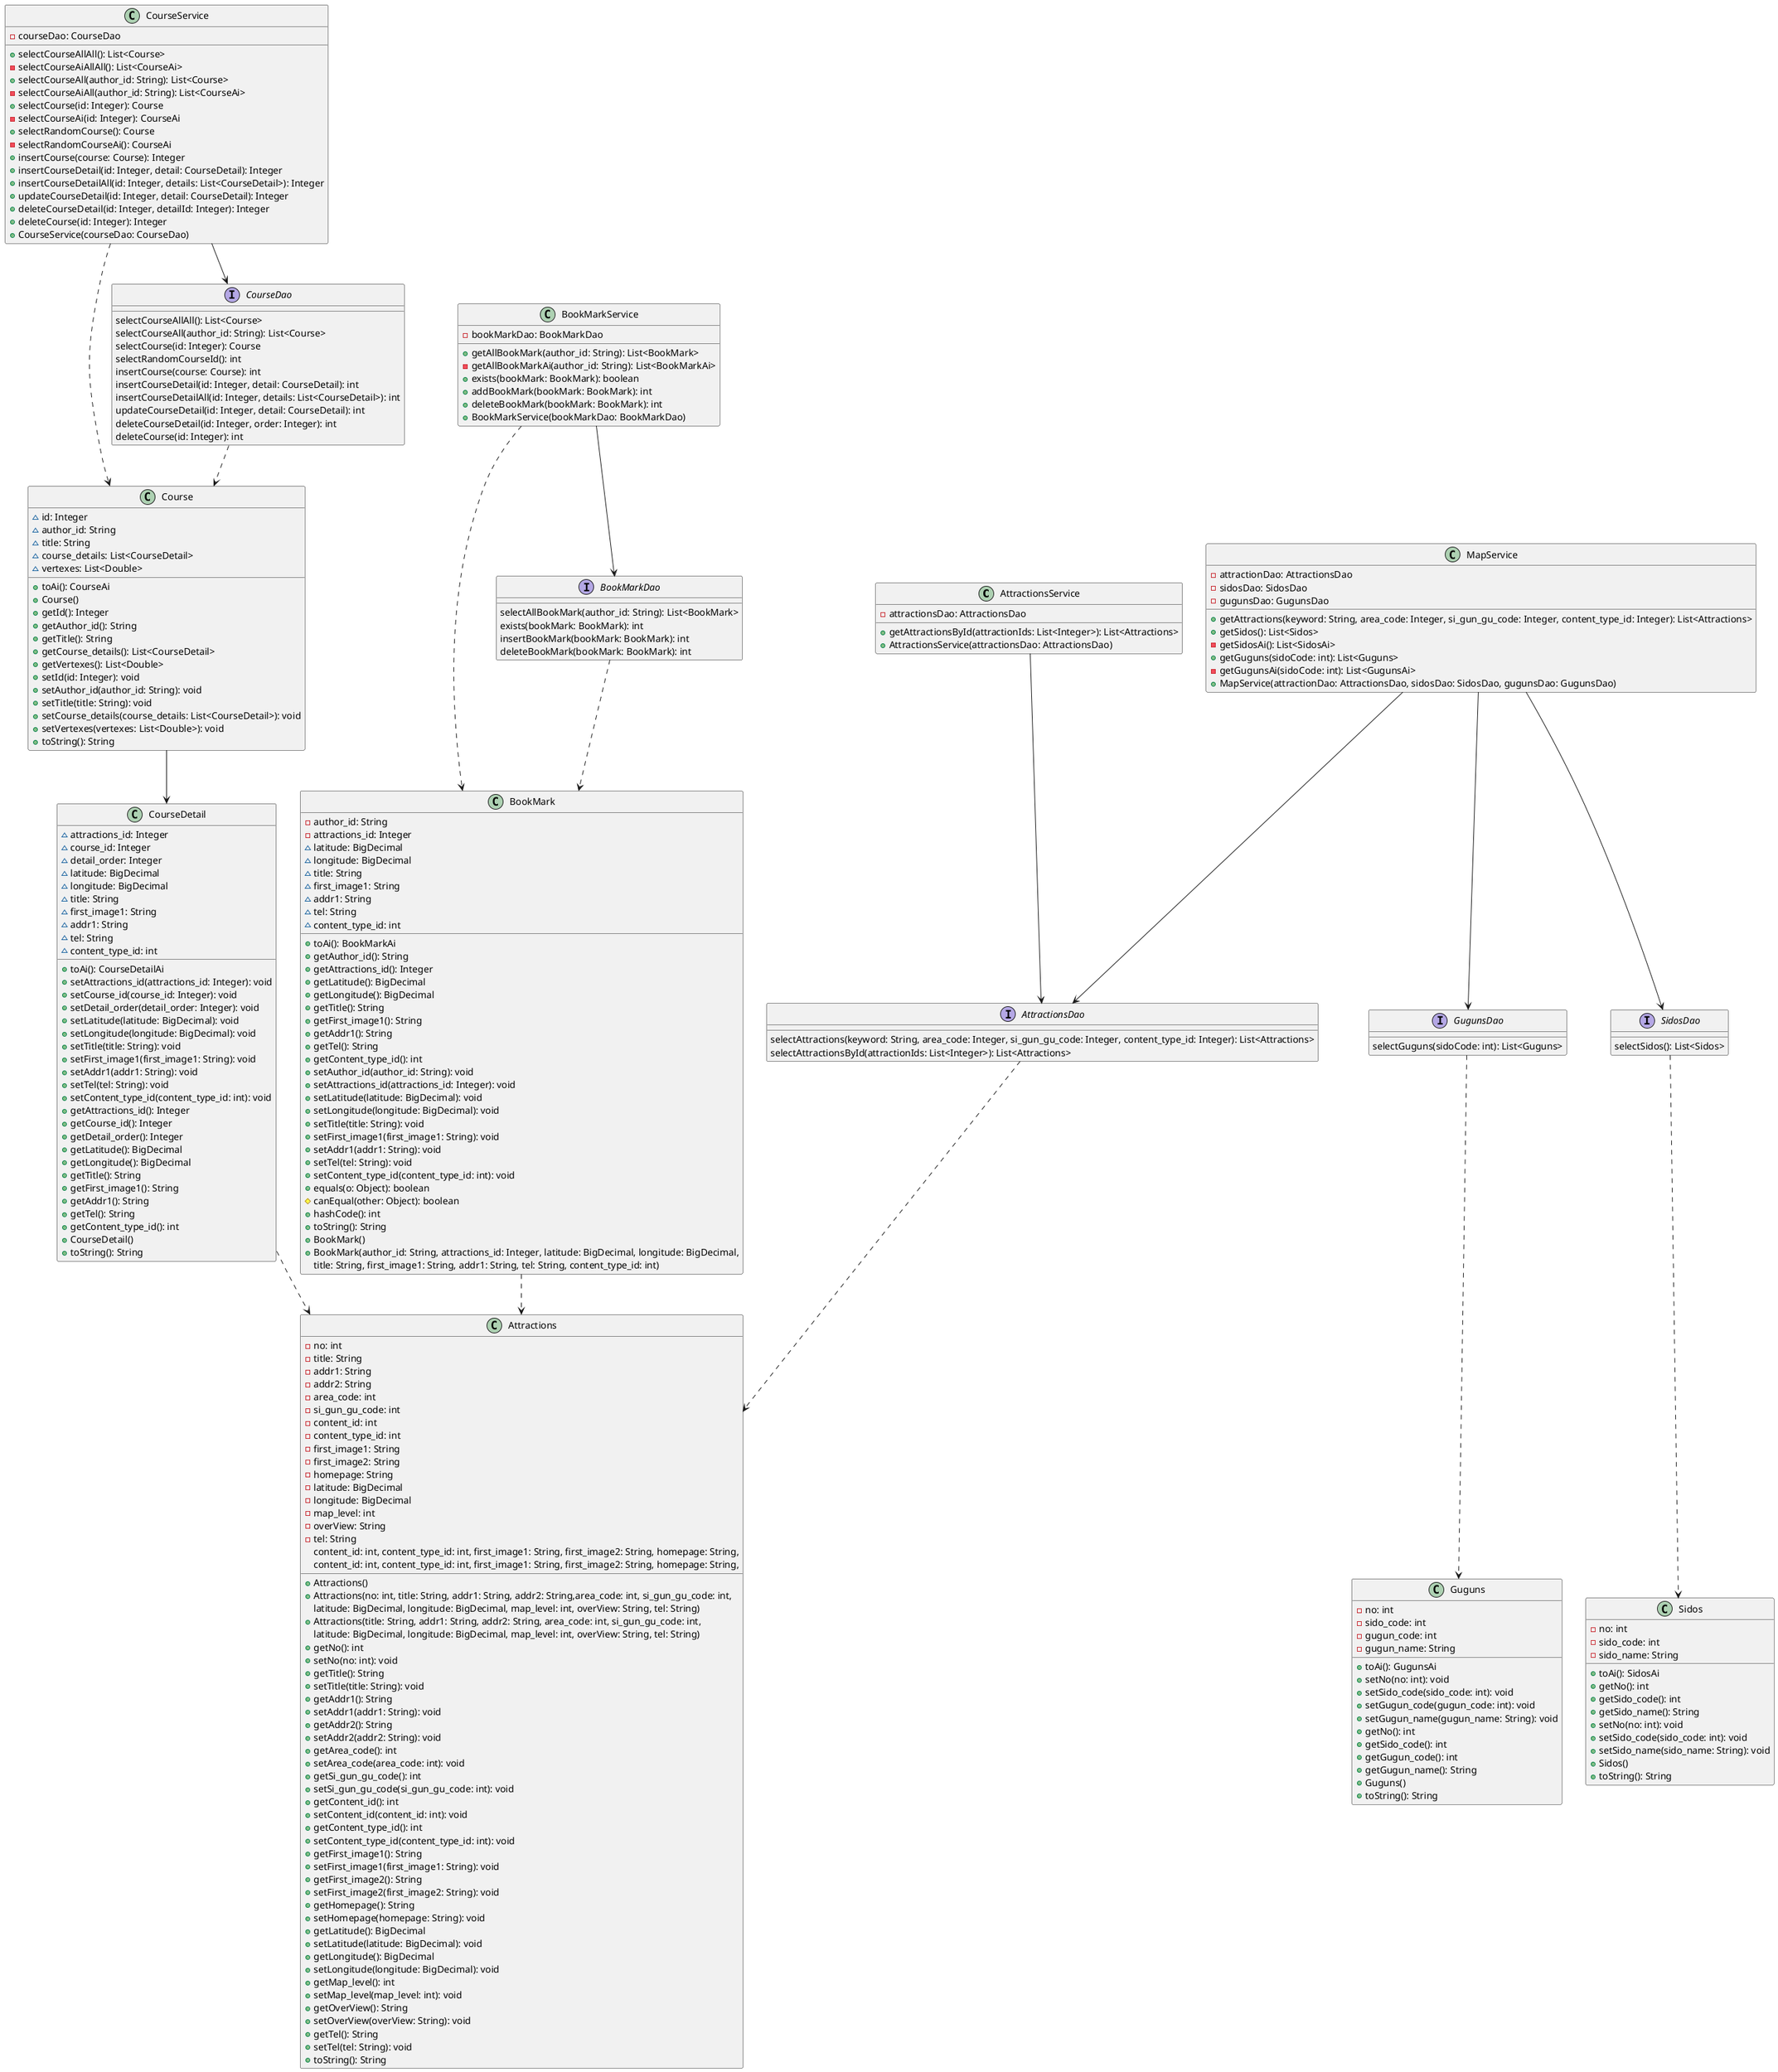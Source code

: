 @startuml

'Attraction
class AttractionsService [[java:com.ssafy.project.model.service.AttractionsService]] {
	-attractionsDao: AttractionsDao
	+getAttractionsById(attractionIds: List<Integer>): List<Attractions>
	+AttractionsService(attractionsDao: AttractionsDao)
}

interface AttractionsDao [[java:com.ssafy.project.model.dao.AttractionsDao]] {
	selectAttractions(keyword: String, area_code: Integer, si_gun_gu_code: Integer, content_type_id: Integer): List<Attractions>
	selectAttractionsById(attractionIds: List<Integer>): List<Attractions>
}

class Attractions [[java:com.ssafy.project.model.dto.Attractions]] {
	-no: int
	-title: String
	-addr1: String
	-addr2: String
	-area_code: int
	-si_gun_gu_code: int
	-content_id: int
	-content_type_id: int
	-first_image1: String
	-first_image2: String
	-homepage: String
	-latitude: BigDecimal
	-longitude: BigDecimal
	-map_level: int
	-overView: String
	-tel: String
	+Attractions()
	+Attractions(no: int, title: String, addr1: String, addr2: String,area_code: int, si_gun_gu_code: int,
	content_id: int, content_type_id: int, first_image1: String, first_image2: String, homepage: String,
	latitude: BigDecimal, longitude: BigDecimal, map_level: int, overView: String, tel: String)
	+Attractions(title: String, addr1: String, addr2: String, area_code: int, si_gun_gu_code: int,
	content_id: int, content_type_id: int, first_image1: String, first_image2: String, homepage: String,
	latitude: BigDecimal, longitude: BigDecimal, map_level: int, overView: String, tel: String)
	+getNo(): int
	+setNo(no: int): void
	+getTitle(): String
	+setTitle(title: String): void
	+getAddr1(): String
	+setAddr1(addr1: String): void
	+getAddr2(): String
	+setAddr2(addr2: String): void
	+getArea_code(): int
	+setArea_code(area_code: int): void
	+getSi_gun_gu_code(): int
	+setSi_gun_gu_code(si_gun_gu_code: int): void
	+getContent_id(): int
	+setContent_id(content_id: int): void
	+getContent_type_id(): int
	+setContent_type_id(content_type_id: int): void
	+getFirst_image1(): String
	+setFirst_image1(first_image1: String): void
	+getFirst_image2(): String
	+setFirst_image2(first_image2: String): void
	+getHomepage(): String
	+setHomepage(homepage: String): void
	+getLatitude(): BigDecimal
	+setLatitude(latitude: BigDecimal): void
	+getLongitude(): BigDecimal
	+setLongitude(longitude: BigDecimal): void
	+getMap_level(): int
	+setMap_level(map_level: int): void
	+getOverView(): String
	+setOverView(overView: String): void
	+getTel(): String
	+setTel(tel: String): void
	+toString(): String
}

'Bookmark
class BookMarkService [[java:com.ssafy.project.model.service.BookMarkService]] {
	-bookMarkDao: BookMarkDao
	+getAllBookMark(author_id: String): List<BookMark>
	-getAllBookMarkAi(author_id: String): List<BookMarkAi>
	+exists(bookMark: BookMark): boolean
	+addBookMark(bookMark: BookMark): int
	+deleteBookMark(bookMark: BookMark): int
	+BookMarkService(bookMarkDao: BookMarkDao)
}

class BookMark [[java:com.ssafy.project.model.dto.BookMark]] {
	-author_id: String
	-attractions_id: Integer
	~latitude: BigDecimal
	~longitude: BigDecimal
	~title: String
	~first_image1: String
	~addr1: String
	~tel: String
	~content_type_id: int
	+toAi(): BookMarkAi
	+getAuthor_id(): String
	+getAttractions_id(): Integer
	+getLatitude(): BigDecimal
	+getLongitude(): BigDecimal
	+getTitle(): String
	+getFirst_image1(): String
	+getAddr1(): String
	+getTel(): String
	+getContent_type_id(): int
	+setAuthor_id(author_id: String): void
	+setAttractions_id(attractions_id: Integer): void
	+setLatitude(latitude: BigDecimal): void
	+setLongitude(longitude: BigDecimal): void
	+setTitle(title: String): void
	+setFirst_image1(first_image1: String): void
	+setAddr1(addr1: String): void
	+setTel(tel: String): void
	+setContent_type_id(content_type_id: int): void
	+equals(o: Object): boolean
	#canEqual(other: Object): boolean
	+hashCode(): int
	+toString(): String
	+BookMark()
	+BookMark(author_id: String, attractions_id: Integer, latitude: BigDecimal, longitude: BigDecimal,
	title: String, first_image1: String, addr1: String, tel: String, content_type_id: int)
}

interface BookMarkDao [[java:com.ssafy.project.model.dao.BookMarkDao]] {
	selectAllBookMark(author_id: String): List<BookMark>
	exists(bookMark: BookMark): int
	insertBookMark(bookMark: BookMark): int
	deleteBookMark(bookMark: BookMark): int
}

'Course
class CourseService [[java:com.ssafy.project.model.service.CourseService]] {
	-courseDao: CourseDao
	+selectCourseAllAll(): List<Course>
	-selectCourseAiAllAll(): List<CourseAi>
	+selectCourseAll(author_id: String): List<Course>
	-selectCourseAiAll(author_id: String): List<CourseAi>
	+selectCourse(id: Integer): Course
	-selectCourseAi(id: Integer): CourseAi
	+selectRandomCourse(): Course
	-selectRandomCourseAi(): CourseAi
	+insertCourse(course: Course): Integer
	+insertCourseDetail(id: Integer, detail: CourseDetail): Integer
	+insertCourseDetailAll(id: Integer, details: List<CourseDetail>): Integer
	+updateCourseDetail(id: Integer, detail: CourseDetail): Integer
	+deleteCourseDetail(id: Integer, detailId: Integer): Integer
	+deleteCourse(id: Integer): Integer
	+CourseService(courseDao: CourseDao)
}

interface CourseDao [[java:com.ssafy.project.model.dao.CourseDao]] {
	selectCourseAllAll(): List<Course>
	selectCourseAll(author_id: String): List<Course>
	selectCourse(id: Integer): Course
	selectRandomCourseId(): int
	insertCourse(course: Course): int
	insertCourseDetail(id: Integer, detail: CourseDetail): int
	insertCourseDetailAll(id: Integer, details: List<CourseDetail>): int
	updateCourseDetail(id: Integer, detail: CourseDetail): int
	deleteCourseDetail(id: Integer, order: Integer): int
	deleteCourse(id: Integer): int
}

class Course [[java:com.ssafy.project.model.dto.Course]] {
	~id: Integer
	~author_id: String
	~title: String
	~course_details: List<CourseDetail>
	~vertexes: List<Double>
	+toAi(): CourseAi
	+Course()
	+getId(): Integer
	+getAuthor_id(): String
	+getTitle(): String
	+getCourse_details(): List<CourseDetail>
	+getVertexes(): List<Double>
	+setId(id: Integer): void
	+setAuthor_id(author_id: String): void
	+setTitle(title: String): void
	+setCourse_details(course_details: List<CourseDetail>): void
	+setVertexes(vertexes: List<Double>): void
	+toString(): String
}

class CourseDetail [[java:com.ssafy.project.model.dto.CourseDetail]] {
	~attractions_id: Integer
	~course_id: Integer
	~detail_order: Integer
	~latitude: BigDecimal
	~longitude: BigDecimal
	~title: String
	~first_image1: String
	~addr1: String
	~tel: String
	~content_type_id: int
	+toAi(): CourseDetailAi
	+setAttractions_id(attractions_id: Integer): void
	+setCourse_id(course_id: Integer): void
	+setDetail_order(detail_order: Integer): void
	+setLatitude(latitude: BigDecimal): void
	+setLongitude(longitude: BigDecimal): void
	+setTitle(title: String): void
	+setFirst_image1(first_image1: String): void
	+setAddr1(addr1: String): void
	+setTel(tel: String): void
	+setContent_type_id(content_type_id: int): void
	+getAttractions_id(): Integer
	+getCourse_id(): Integer
	+getDetail_order(): Integer
	+getLatitude(): BigDecimal
	+getLongitude(): BigDecimal
	+getTitle(): String
	+getFirst_image1(): String
	+getAddr1(): String
	+getTel(): String
	+getContent_type_id(): int
	+CourseDetail()
	+toString(): String
}

'map
class MapService [[java:com.ssafy.project.model.service.MapService]] {
	-attractionDao: AttractionsDao
	-sidosDao: SidosDao
	-gugunsDao: GugunsDao
	+getAttractions(keyword: String, area_code: Integer, si_gun_gu_code: Integer, content_type_id: Integer): List<Attractions>
	+getSidos(): List<Sidos>
	-getSidosAi(): List<SidosAi>
	+getGuguns(sidoCode: int): List<Guguns>
	-getGugunsAi(sidoCode: int): List<GugunsAi>
	+MapService(attractionDao: AttractionsDao, sidosDao: SidosDao, gugunsDao: GugunsDao)
}

interface SidosDao [[java:com.ssafy.project.model.dao.SidosDao]] {
	selectSidos(): List<Sidos>
}

interface GugunsDao [[java:com.ssafy.project.model.dao.GugunsDao]] {
	selectGuguns(sidoCode: int): List<Guguns>
}

class Sidos [[java:com.ssafy.project.model.dto.Sidos]] {
	-no: int
	-sido_code: int
	-sido_name: String
	+toAi(): SidosAi
	+getNo(): int
	+getSido_code(): int
	+getSido_name(): String
	+setNo(no: int): void
	+setSido_code(sido_code: int): void
	+setSido_name(sido_name: String): void
	+Sidos()
	+toString(): String
}

class Guguns [[java:com.ssafy.project.model.dto.Guguns]] {
	-no: int
	-sido_code: int
	-gugun_code: int
	-gugun_name: String
	+toAi(): GugunsAi
	+setNo(no: int): void
	+setSido_code(sido_code: int): void
	+setGugun_code(gugun_code: int): void
	+setGugun_name(gugun_name: String): void
	+getNo(): int
	+getSido_code(): int
	+getGugun_code(): int
	+getGugun_name(): String
	+Guguns()
	+toString(): String
}

AttractionsService --> AttractionsDao
AttractionsDao ..> Attractions

MapService --> AttractionsDao
MapService --> SidosDao
MapService --> GugunsDao
SidosDao ..> Sidos
GugunsDao ..> Guguns

BookMarkService --> BookMarkDao
BookMarkService ..> BookMark
BookMarkDao ..> BookMark
BookMark ..> Attractions

CourseService --> CourseDao
CourseService ..> Course
CourseDao ..> Course
Course --> CourseDetail
CourseDetail ..> Attractions


@enduml
